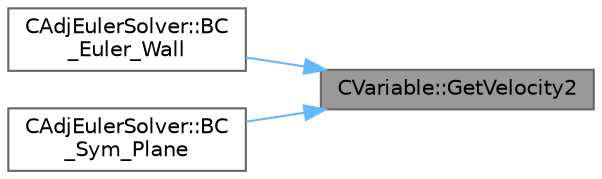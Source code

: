 digraph "CVariable::GetVelocity2"
{
 // LATEX_PDF_SIZE
  bgcolor="transparent";
  edge [fontname=Helvetica,fontsize=10,labelfontname=Helvetica,labelfontsize=10];
  node [fontname=Helvetica,fontsize=10,shape=box,height=0.2,width=0.4];
  rankdir="RL";
  Node1 [id="Node000001",label="CVariable::GetVelocity2",height=0.2,width=0.4,color="gray40", fillcolor="grey60", style="filled", fontcolor="black",tooltip="A virtual member."];
  Node1 -> Node2 [id="edge1_Node000001_Node000002",dir="back",color="steelblue1",style="solid",tooltip=" "];
  Node2 [id="Node000002",label="CAdjEulerSolver::BC\l_Euler_Wall",height=0.2,width=0.4,color="grey40", fillcolor="white", style="filled",URL="$classCAdjEulerSolver.html#aa58f0e46e0a15e9d5f0639f884b2ebfd",tooltip="Impose via the residual the adjoint Euler wall boundary condition."];
  Node1 -> Node3 [id="edge2_Node000001_Node000003",dir="back",color="steelblue1",style="solid",tooltip=" "];
  Node3 [id="Node000003",label="CAdjEulerSolver::BC\l_Sym_Plane",height=0.2,width=0.4,color="grey40", fillcolor="white", style="filled",URL="$classCAdjEulerSolver.html#a2048036e4aae22e3c26144320af86f2c",tooltip="Impose via the residual the adjoint symmetry boundary condition."];
}
